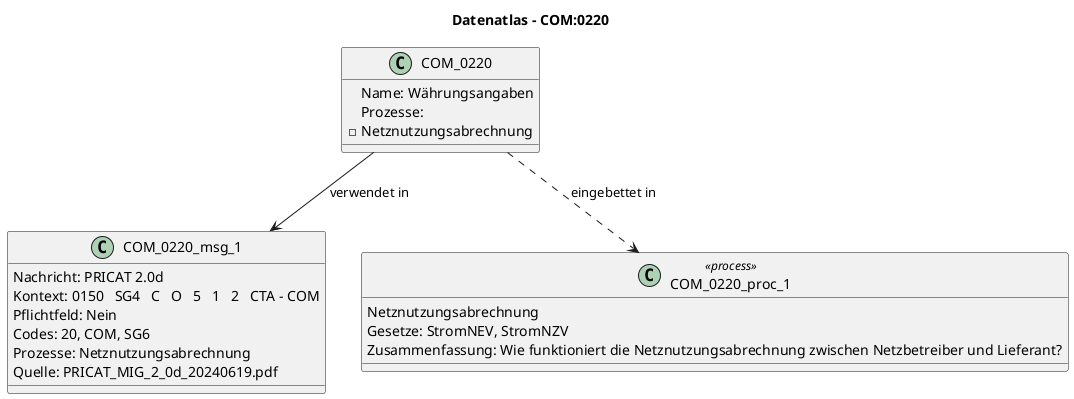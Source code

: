 @startuml
title Datenatlas – COM:0220
class COM_0220 {
  Name: Währungsangaben
  Prozesse:
    - Netznutzungsabrechnung
}
class COM_0220_msg_1 {
  Nachricht: PRICAT 2.0d
  Kontext: 0150   SG4   C   O   5   1   2   CTA - COM
  Pflichtfeld: Nein
  Codes: 20, COM, SG6
  Prozesse: Netznutzungsabrechnung
  Quelle: PRICAT_MIG_2_0d_20240619.pdf
}
COM_0220 --> COM_0220_msg_1 : verwendet in
class COM_0220_proc_1 <<process>> {
  Netznutzungsabrechnung
  Gesetze: StromNEV, StromNZV
  Zusammenfassung: Wie funktioniert die Netznutzungsabrechnung zwischen Netzbetreiber und Lieferant?
}
COM_0220 ..> COM_0220_proc_1 : eingebettet in
@enduml